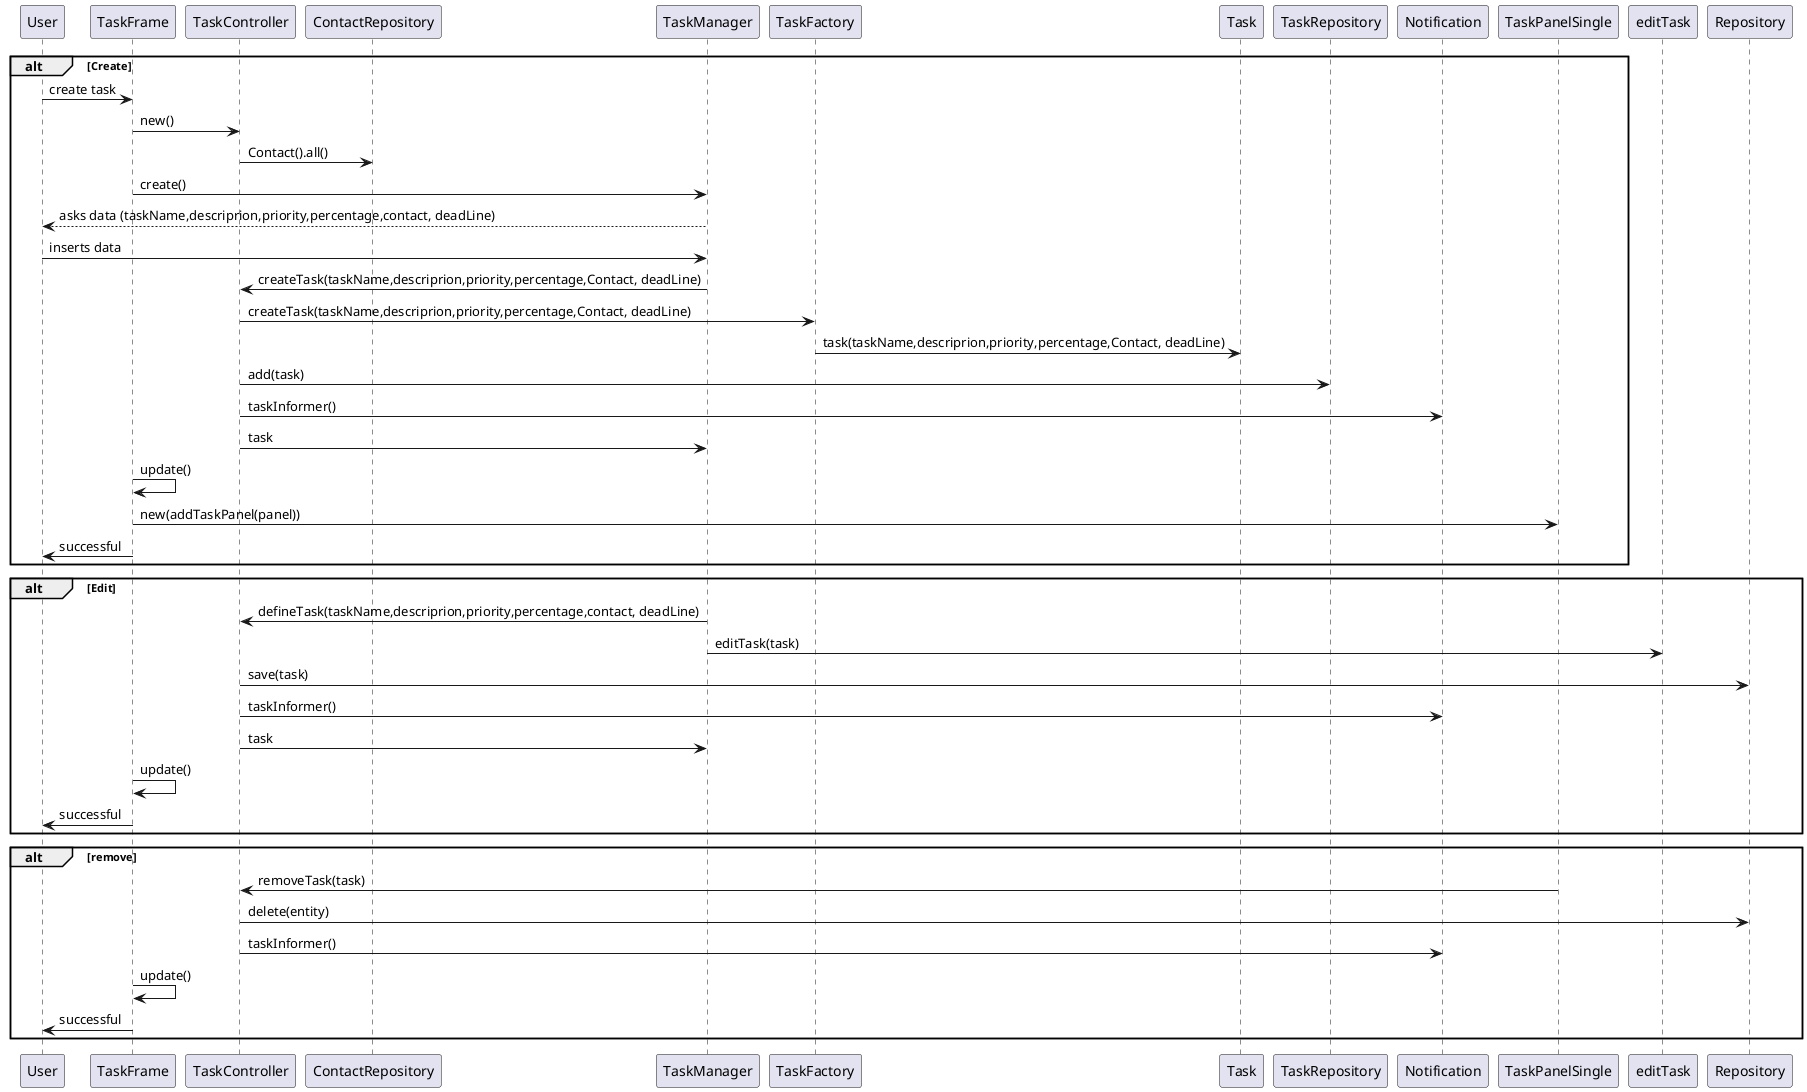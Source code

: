 @startuml doc-files/crm06_03_design_create_task.png
alt Create
User -> TaskFrame : create task
TaskFrame -> TaskController: new()
TaskController -> ContactRepository: Contact().all()
TaskFrame -> TaskManager : create()
TaskManager --> User : asks data (taskName,descriprion,priority,percentage,contact, deadLine)
User -> TaskManager : inserts data
TaskManager -> TaskController : createTask(taskName,descriprion,priority,percentage,Contact, deadLine)
TaskController->TaskFactory:  createTask(taskName,descriprion,priority,percentage,Contact, deadLine)
TaskFactory->Task:  task(taskName,descriprion,priority,percentage,Contact, deadLine)
TaskController -> TaskRepository : add(task)
TaskController -> Notification: taskInformer()
TaskController-> TaskManager: task
TaskFrame -> TaskFrame: update()
TaskFrame -> TaskPanelSingle: new(addTaskPanel(panel))
TaskFrame -> User : successful
end
alt Edit
TaskManager->TaskController: defineTask(taskName,descriprion,priority,percentage,contact, deadLine)
TaskManager->editTask:editTask(task)
TaskController->Repository:save(task)
TaskController->Notification:taskInformer()
TaskController-> TaskManager: task
TaskFrame -> TaskFrame: update()
TaskFrame -> User : successful
end

alt remove
TaskPanelSingle->TaskController: removeTask(task)
TaskController->Repository:delete(entity)
TaskController->Notification:taskInformer()
TaskFrame -> TaskFrame: update()
TaskFrame -> User : successful
end
@enduml
